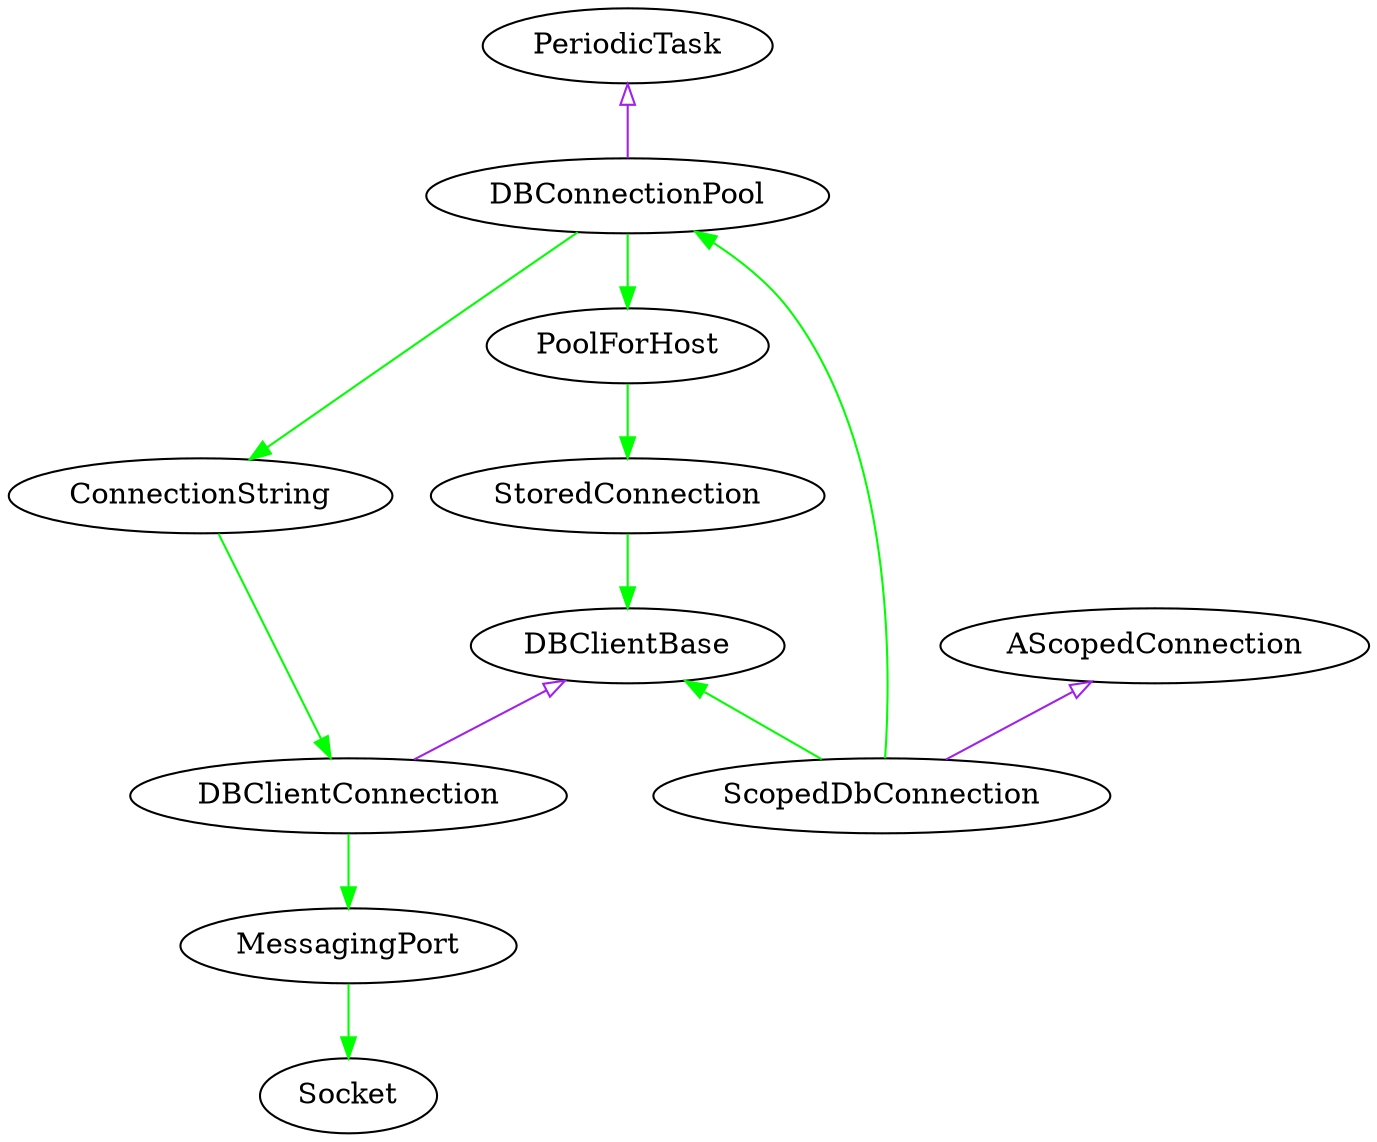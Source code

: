 digraph mongo_cxx_dot {
 //mongo cxx driver  libmongoclient.a class diagram
 //dot -Tpng mongo-cxx.dot -o mongo-cxx.png
 //inheritance level
 edge [color=purple,arrowtail="empty",dir="back"];
 PeriodicTask->DBConnectionPool;
 DBClientBase->DBClientConnection;
 AScopedConnection->ScopedDbConnection;
 
 //dependency level
 edge [color=green,arrowhead="normal",dir="forward"];
 DBConnectionPool->PoolForHost->StoredConnection->DBClientBase;
 DBConnectionPool->ConnectionString->DBClientConnection->MessagingPort->Socket;
 ScopedDbConnection->{ DBClientBase DBConnectionPool};
 {rank=same;ScopedDbConnection;DBClientConnection;}
}
